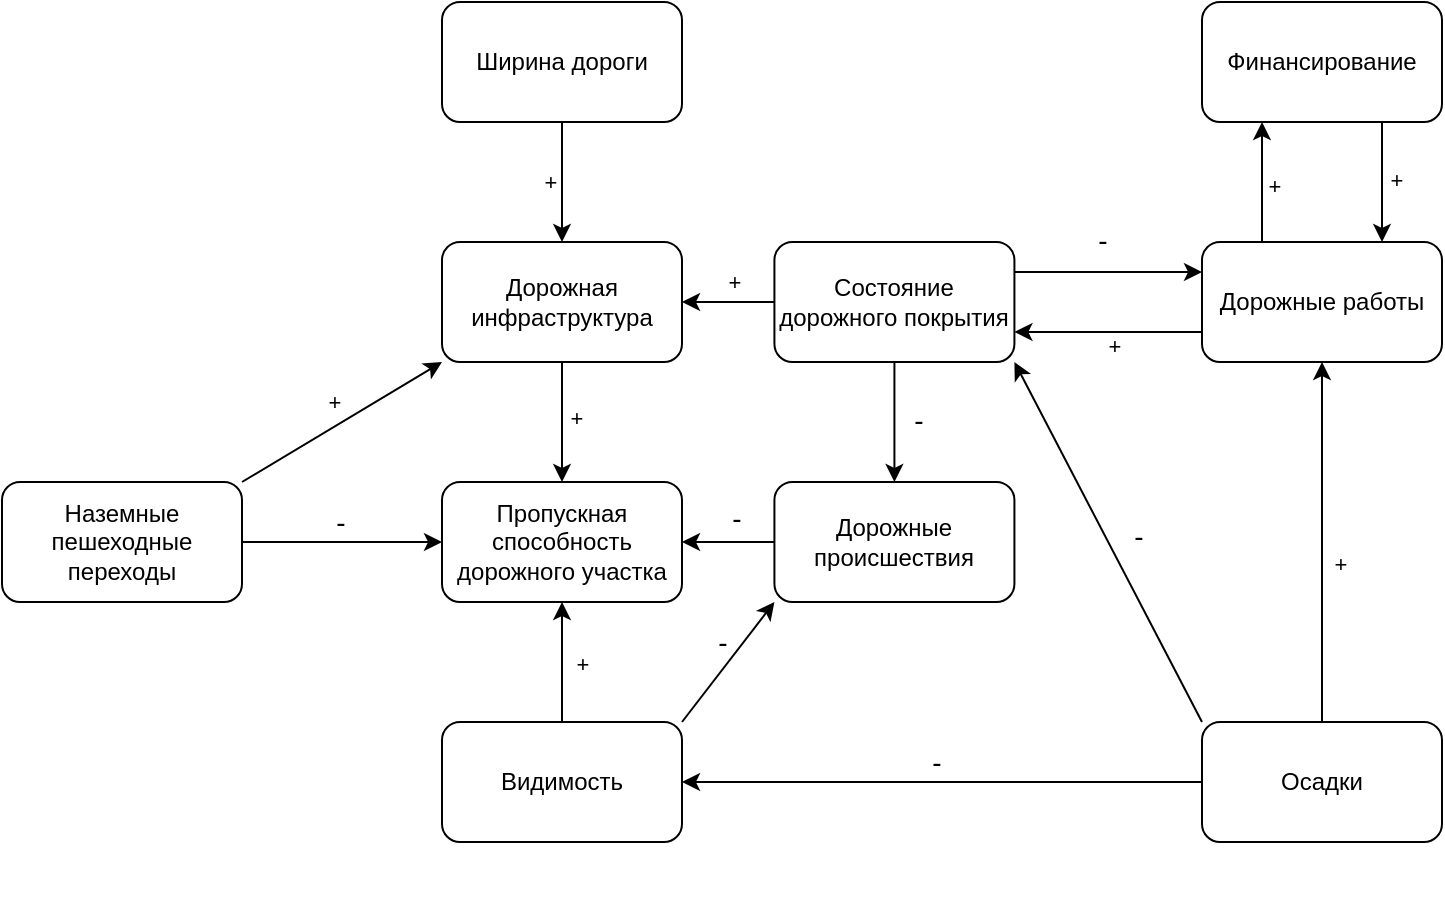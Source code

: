 <mxfile version="26.0.15">
  <diagram name="Страница — 1" id="GSURWLQaLUcnLzjiFmMF">
    <mxGraphModel dx="774" dy="477" grid="1" gridSize="10" guides="1" tooltips="1" connect="1" arrows="1" fold="1" page="1" pageScale="1" pageWidth="827" pageHeight="1169" math="0" shadow="0">
      <root>
        <mxCell id="0" />
        <mxCell id="1" parent="0" />
        <mxCell id="5zK9ElxDiLUedw-noPBC-1" value="Пропускная способность дорожного участка" style="rounded=1;whiteSpace=wrap;html=1;" vertex="1" parent="1">
          <mxGeometry x="360" y="280" width="120" height="60" as="geometry" />
        </mxCell>
        <mxCell id="5zK9ElxDiLUedw-noPBC-11" style="edgeStyle=orthogonalEdgeStyle;rounded=0;orthogonalLoop=1;jettySize=auto;html=1;exitX=0.5;exitY=1;exitDx=0;exitDy=0;entryX=0.5;entryY=0;entryDx=0;entryDy=0;" edge="1" parent="1" source="5zK9ElxDiLUedw-noPBC-10" target="5zK9ElxDiLUedw-noPBC-1">
          <mxGeometry relative="1" as="geometry" />
        </mxCell>
        <mxCell id="5zK9ElxDiLUedw-noPBC-27" value="+" style="edgeLabel;html=1;align=center;verticalAlign=middle;resizable=0;points=[];" vertex="1" connectable="0" parent="5zK9ElxDiLUedw-noPBC-11">
          <mxGeometry x="-0.067" y="7" relative="1" as="geometry">
            <mxPoint as="offset" />
          </mxGeometry>
        </mxCell>
        <mxCell id="5zK9ElxDiLUedw-noPBC-10" value="Дорожная инфраструктура" style="rounded=1;whiteSpace=wrap;html=1;" vertex="1" parent="1">
          <mxGeometry x="360" y="160" width="120" height="60" as="geometry" />
        </mxCell>
        <mxCell id="5zK9ElxDiLUedw-noPBC-12" value="Ширина дороги" style="rounded=1;whiteSpace=wrap;html=1;" vertex="1" parent="1">
          <mxGeometry x="360" y="40" width="120" height="60" as="geometry" />
        </mxCell>
        <mxCell id="5zK9ElxDiLUedw-noPBC-68" style="edgeStyle=orthogonalEdgeStyle;rounded=0;orthogonalLoop=1;jettySize=auto;html=1;exitX=0;exitY=0.5;exitDx=0;exitDy=0;entryX=1;entryY=0.5;entryDx=0;entryDy=0;" edge="1" parent="1" source="5zK9ElxDiLUedw-noPBC-13" target="5zK9ElxDiLUedw-noPBC-10">
          <mxGeometry relative="1" as="geometry" />
        </mxCell>
        <mxCell id="5zK9ElxDiLUedw-noPBC-72" value="+" style="edgeLabel;html=1;align=center;verticalAlign=middle;resizable=0;points=[];" vertex="1" connectable="0" parent="5zK9ElxDiLUedw-noPBC-68">
          <mxGeometry x="-0.125" y="-5" relative="1" as="geometry">
            <mxPoint y="-5" as="offset" />
          </mxGeometry>
        </mxCell>
        <mxCell id="5zK9ElxDiLUedw-noPBC-69" style="edgeStyle=orthogonalEdgeStyle;rounded=0;orthogonalLoop=1;jettySize=auto;html=1;exitX=0.5;exitY=1;exitDx=0;exitDy=0;entryX=0.5;entryY=0;entryDx=0;entryDy=0;" edge="1" parent="1" source="5zK9ElxDiLUedw-noPBC-13" target="5zK9ElxDiLUedw-noPBC-22">
          <mxGeometry relative="1" as="geometry" />
        </mxCell>
        <mxCell id="5zK9ElxDiLUedw-noPBC-81" style="edgeStyle=orthogonalEdgeStyle;rounded=0;orthogonalLoop=1;jettySize=auto;html=1;exitX=1;exitY=0.25;exitDx=0;exitDy=0;entryX=0;entryY=0.25;entryDx=0;entryDy=0;" edge="1" parent="1" source="5zK9ElxDiLUedw-noPBC-13" target="5zK9ElxDiLUedw-noPBC-39">
          <mxGeometry relative="1" as="geometry" />
        </mxCell>
        <mxCell id="5zK9ElxDiLUedw-noPBC-13" value="Состояние дорожного покрытия" style="rounded=1;whiteSpace=wrap;html=1;" vertex="1" parent="1">
          <mxGeometry x="526.21" y="160" width="120" height="60" as="geometry" />
        </mxCell>
        <mxCell id="5zK9ElxDiLUedw-noPBC-75" style="edgeStyle=orthogonalEdgeStyle;rounded=0;orthogonalLoop=1;jettySize=auto;html=1;exitX=1;exitY=0.5;exitDx=0;exitDy=0;entryX=0;entryY=0.5;entryDx=0;entryDy=0;" edge="1" parent="1" source="5zK9ElxDiLUedw-noPBC-14" target="5zK9ElxDiLUedw-noPBC-1">
          <mxGeometry relative="1" as="geometry" />
        </mxCell>
        <mxCell id="5zK9ElxDiLUedw-noPBC-14" value="Наземные пешеходные переходы" style="rounded=1;whiteSpace=wrap;html=1;" vertex="1" parent="1">
          <mxGeometry x="140" y="280" width="120" height="60" as="geometry" />
        </mxCell>
        <mxCell id="5zK9ElxDiLUedw-noPBC-16" value="" style="endArrow=classic;html=1;rounded=0;entryX=0.5;entryY=0;entryDx=0;entryDy=0;exitX=0.5;exitY=1;exitDx=0;exitDy=0;" edge="1" parent="1" source="5zK9ElxDiLUedw-noPBC-12" target="5zK9ElxDiLUedw-noPBC-10">
          <mxGeometry width="50" height="50" relative="1" as="geometry">
            <mxPoint x="210" y="140" as="sourcePoint" />
            <mxPoint x="310" y="180" as="targetPoint" />
          </mxGeometry>
        </mxCell>
        <mxCell id="5zK9ElxDiLUedw-noPBC-19" value="+" style="edgeLabel;html=1;align=center;verticalAlign=middle;resizable=0;points=[];" vertex="1" connectable="0" parent="5zK9ElxDiLUedw-noPBC-16">
          <mxGeometry x="0.048" y="-1" relative="1" as="geometry">
            <mxPoint x="-5" y="-2" as="offset" />
          </mxGeometry>
        </mxCell>
        <mxCell id="5zK9ElxDiLUedw-noPBC-65" style="edgeStyle=orthogonalEdgeStyle;rounded=0;orthogonalLoop=1;jettySize=auto;html=1;exitX=0;exitY=0.5;exitDx=0;exitDy=0;entryX=1;entryY=0.5;entryDx=0;entryDy=0;" edge="1" parent="1" source="5zK9ElxDiLUedw-noPBC-22" target="5zK9ElxDiLUedw-noPBC-1">
          <mxGeometry relative="1" as="geometry" />
        </mxCell>
        <mxCell id="5zK9ElxDiLUedw-noPBC-22" value="Дорожные происшествия" style="rounded=1;whiteSpace=wrap;html=1;" vertex="1" parent="1">
          <mxGeometry x="526.21" y="280" width="120" height="60" as="geometry" />
        </mxCell>
        <mxCell id="5zK9ElxDiLUedw-noPBC-33" style="edgeStyle=orthogonalEdgeStyle;rounded=0;orthogonalLoop=1;jettySize=auto;html=1;exitX=0.5;exitY=0;exitDx=0;exitDy=0;entryX=0.5;entryY=1;entryDx=0;entryDy=0;" edge="1" parent="1" source="5zK9ElxDiLUedw-noPBC-32" target="5zK9ElxDiLUedw-noPBC-1">
          <mxGeometry relative="1" as="geometry" />
        </mxCell>
        <mxCell id="5zK9ElxDiLUedw-noPBC-34" value="+" style="edgeLabel;html=1;align=center;verticalAlign=middle;resizable=0;points=[];" vertex="1" connectable="0" parent="5zK9ElxDiLUedw-noPBC-33">
          <mxGeometry x="-0.033" y="-10" relative="1" as="geometry">
            <mxPoint as="offset" />
          </mxGeometry>
        </mxCell>
        <mxCell id="5zK9ElxDiLUedw-noPBC-32" value="Видимость" style="rounded=1;whiteSpace=wrap;html=1;" vertex="1" parent="1">
          <mxGeometry x="360" y="400" width="120" height="60" as="geometry" />
        </mxCell>
        <mxCell id="5zK9ElxDiLUedw-noPBC-80" style="edgeStyle=orthogonalEdgeStyle;rounded=0;orthogonalLoop=1;jettySize=auto;html=1;exitX=0;exitY=0.75;exitDx=0;exitDy=0;entryX=1;entryY=0.75;entryDx=0;entryDy=0;" edge="1" parent="1" source="5zK9ElxDiLUedw-noPBC-39" target="5zK9ElxDiLUedw-noPBC-13">
          <mxGeometry relative="1" as="geometry" />
        </mxCell>
        <mxCell id="5zK9ElxDiLUedw-noPBC-83" value="+" style="edgeLabel;html=1;align=center;verticalAlign=middle;resizable=0;points=[];" vertex="1" connectable="0" parent="5zK9ElxDiLUedw-noPBC-80">
          <mxGeometry x="-0.061" y="7" relative="1" as="geometry">
            <mxPoint as="offset" />
          </mxGeometry>
        </mxCell>
        <mxCell id="5zK9ElxDiLUedw-noPBC-91" style="edgeStyle=orthogonalEdgeStyle;rounded=0;orthogonalLoop=1;jettySize=auto;html=1;exitX=0.25;exitY=0;exitDx=0;exitDy=0;entryX=0.25;entryY=1;entryDx=0;entryDy=0;" edge="1" parent="1" source="5zK9ElxDiLUedw-noPBC-39" target="5zK9ElxDiLUedw-noPBC-89">
          <mxGeometry relative="1" as="geometry" />
        </mxCell>
        <mxCell id="5zK9ElxDiLUedw-noPBC-93" value="+" style="edgeLabel;html=1;align=center;verticalAlign=middle;resizable=0;points=[];" vertex="1" connectable="0" parent="5zK9ElxDiLUedw-noPBC-91">
          <mxGeometry x="-0.043" y="-6" relative="1" as="geometry">
            <mxPoint as="offset" />
          </mxGeometry>
        </mxCell>
        <mxCell id="5zK9ElxDiLUedw-noPBC-39" value="Дорожные работы" style="rounded=1;whiteSpace=wrap;html=1;" vertex="1" parent="1">
          <mxGeometry x="740" y="160" width="120" height="60" as="geometry" />
        </mxCell>
        <mxCell id="5zK9ElxDiLUedw-noPBC-45" style="edgeStyle=orthogonalEdgeStyle;rounded=0;orthogonalLoop=1;jettySize=auto;html=1;exitX=0;exitY=0.5;exitDx=0;exitDy=0;entryX=1;entryY=0.5;entryDx=0;entryDy=0;" edge="1" parent="1" source="5zK9ElxDiLUedw-noPBC-44" target="5zK9ElxDiLUedw-noPBC-32">
          <mxGeometry relative="1" as="geometry" />
        </mxCell>
        <mxCell id="5zK9ElxDiLUedw-noPBC-46" value="&lt;font style=&quot;font-size: 14px;&quot;&gt;-&lt;/font&gt;" style="edgeLabel;html=1;align=center;verticalAlign=middle;resizable=0;points=[];" vertex="1" connectable="0" parent="5zK9ElxDiLUedw-noPBC-45">
          <mxGeometry x="0.022" y="-8" relative="1" as="geometry">
            <mxPoint y="-2" as="offset" />
          </mxGeometry>
        </mxCell>
        <mxCell id="5zK9ElxDiLUedw-noPBC-47" style="edgeStyle=orthogonalEdgeStyle;rounded=0;orthogonalLoop=1;jettySize=auto;html=1;exitX=0.5;exitY=0;exitDx=0;exitDy=0;entryX=0.5;entryY=1;entryDx=0;entryDy=0;" edge="1" parent="1" source="5zK9ElxDiLUedw-noPBC-44" target="5zK9ElxDiLUedw-noPBC-39">
          <mxGeometry relative="1" as="geometry" />
        </mxCell>
        <mxCell id="5zK9ElxDiLUedw-noPBC-44" value="Осадки" style="rounded=1;whiteSpace=wrap;html=1;" vertex="1" parent="1">
          <mxGeometry x="740" y="400" width="120" height="60" as="geometry" />
        </mxCell>
        <mxCell id="5zK9ElxDiLUedw-noPBC-53" value="+" style="edgeLabel;html=1;align=center;verticalAlign=middle;resizable=0;points=[];" vertex="1" connectable="0" parent="1">
          <mxGeometry x="810.003" y="320.0" as="geometry">
            <mxPoint x="-1" y="1" as="offset" />
          </mxGeometry>
        </mxCell>
        <mxCell id="5zK9ElxDiLUedw-noPBC-63" value="" style="endArrow=classic;html=1;rounded=0;exitX=1;exitY=0;exitDx=0;exitDy=0;entryX=0;entryY=1;entryDx=0;entryDy=0;" edge="1" parent="1" source="5zK9ElxDiLUedw-noPBC-32" target="5zK9ElxDiLUedw-noPBC-22">
          <mxGeometry width="50" height="50" relative="1" as="geometry">
            <mxPoint x="560" y="410" as="sourcePoint" />
            <mxPoint x="610" y="360" as="targetPoint" />
          </mxGeometry>
        </mxCell>
        <mxCell id="5zK9ElxDiLUedw-noPBC-66" value="&lt;font style=&quot;font-size: 14px;&quot;&gt;-&lt;/font&gt;" style="edgeLabel;html=1;align=center;verticalAlign=middle;resizable=0;points=[];" vertex="1" connectable="0" parent="1">
          <mxGeometry x="500.004" y="360.0" as="geometry" />
        </mxCell>
        <mxCell id="5zK9ElxDiLUedw-noPBC-67" value="&lt;font style=&quot;font-size: 14px;&quot;&gt;-&lt;/font&gt;" style="edgeLabel;html=1;align=center;verticalAlign=middle;resizable=0;points=[];" vertex="1" connectable="0" parent="1">
          <mxGeometry x="600.004" y="440.0" as="geometry">
            <mxPoint x="-93" y="-142" as="offset" />
          </mxGeometry>
        </mxCell>
        <mxCell id="5zK9ElxDiLUedw-noPBC-71" value="&lt;font style=&quot;font-size: 14px;&quot;&gt;-&lt;/font&gt;" style="edgeLabel;html=1;align=center;verticalAlign=middle;resizable=0;points=[];" vertex="1" connectable="0" parent="1">
          <mxGeometry x="610.004" y="450.0" as="geometry">
            <mxPoint x="-12" y="-201" as="offset" />
          </mxGeometry>
        </mxCell>
        <mxCell id="5zK9ElxDiLUedw-noPBC-77" value="&lt;font style=&quot;font-size: 14px;&quot;&gt;-&lt;/font&gt;" style="edgeLabel;html=1;align=center;verticalAlign=middle;resizable=0;points=[];" vertex="1" connectable="0" parent="1">
          <mxGeometry x="632.414" y="490.0" as="geometry">
            <mxPoint x="-324" y="-190" as="offset" />
          </mxGeometry>
        </mxCell>
        <mxCell id="5zK9ElxDiLUedw-noPBC-78" value="" style="endArrow=classic;html=1;rounded=0;entryX=0;entryY=1;entryDx=0;entryDy=0;exitX=1;exitY=0;exitDx=0;exitDy=0;" edge="1" parent="1" source="5zK9ElxDiLUedw-noPBC-14" target="5zK9ElxDiLUedw-noPBC-10">
          <mxGeometry width="50" height="50" relative="1" as="geometry">
            <mxPoint x="220" y="270" as="sourcePoint" />
            <mxPoint x="270" y="220" as="targetPoint" />
          </mxGeometry>
        </mxCell>
        <mxCell id="5zK9ElxDiLUedw-noPBC-79" value="+" style="edgeLabel;html=1;align=center;verticalAlign=middle;resizable=0;points=[];" vertex="1" connectable="0" parent="5zK9ElxDiLUedw-noPBC-78">
          <mxGeometry x="-0.032" y="6" relative="1" as="geometry">
            <mxPoint y="-6" as="offset" />
          </mxGeometry>
        </mxCell>
        <mxCell id="5zK9ElxDiLUedw-noPBC-84" value="&lt;font style=&quot;font-size: 14px;&quot;&gt;-&lt;/font&gt;" style="edgeLabel;html=1;align=center;verticalAlign=middle;resizable=0;points=[];" vertex="1" connectable="0" parent="1">
          <mxGeometry x="690.004" y="150.0" as="geometry">
            <mxPoint y="9" as="offset" />
          </mxGeometry>
        </mxCell>
        <mxCell id="5zK9ElxDiLUedw-noPBC-85" value="" style="endArrow=classic;html=1;rounded=0;entryX=1;entryY=1;entryDx=0;entryDy=0;exitX=0;exitY=0;exitDx=0;exitDy=0;" edge="1" parent="1" source="5zK9ElxDiLUedw-noPBC-44" target="5zK9ElxDiLUedw-noPBC-13">
          <mxGeometry width="50" height="50" relative="1" as="geometry">
            <mxPoint x="680" y="320" as="sourcePoint" />
            <mxPoint x="730" y="270" as="targetPoint" />
          </mxGeometry>
        </mxCell>
        <mxCell id="5zK9ElxDiLUedw-noPBC-88" value="&lt;font style=&quot;font-size: 14px;&quot;&gt;-&lt;/font&gt;" style="edgeLabel;html=1;align=center;verticalAlign=middle;resizable=0;points=[];" vertex="1" connectable="0" parent="1">
          <mxGeometry x="616.897" y="430.0" as="geometry">
            <mxPoint x="91" y="-123" as="offset" />
          </mxGeometry>
        </mxCell>
        <mxCell id="5zK9ElxDiLUedw-noPBC-90" style="edgeStyle=orthogonalEdgeStyle;rounded=0;orthogonalLoop=1;jettySize=auto;html=1;exitX=0.75;exitY=1;exitDx=0;exitDy=0;entryX=0.75;entryY=0;entryDx=0;entryDy=0;" edge="1" parent="1" source="5zK9ElxDiLUedw-noPBC-89" target="5zK9ElxDiLUedw-noPBC-39">
          <mxGeometry relative="1" as="geometry" />
        </mxCell>
        <mxCell id="5zK9ElxDiLUedw-noPBC-94" value="+" style="edgeLabel;html=1;align=center;verticalAlign=middle;resizable=0;points=[];" vertex="1" connectable="0" parent="5zK9ElxDiLUedw-noPBC-90">
          <mxGeometry x="-0.049" y="7" relative="1" as="geometry">
            <mxPoint as="offset" />
          </mxGeometry>
        </mxCell>
        <mxCell id="5zK9ElxDiLUedw-noPBC-89" value="Финансирование" style="rounded=1;whiteSpace=wrap;html=1;" vertex="1" parent="1">
          <mxGeometry x="740" y="40" width="120" height="60" as="geometry" />
        </mxCell>
      </root>
    </mxGraphModel>
  </diagram>
</mxfile>

